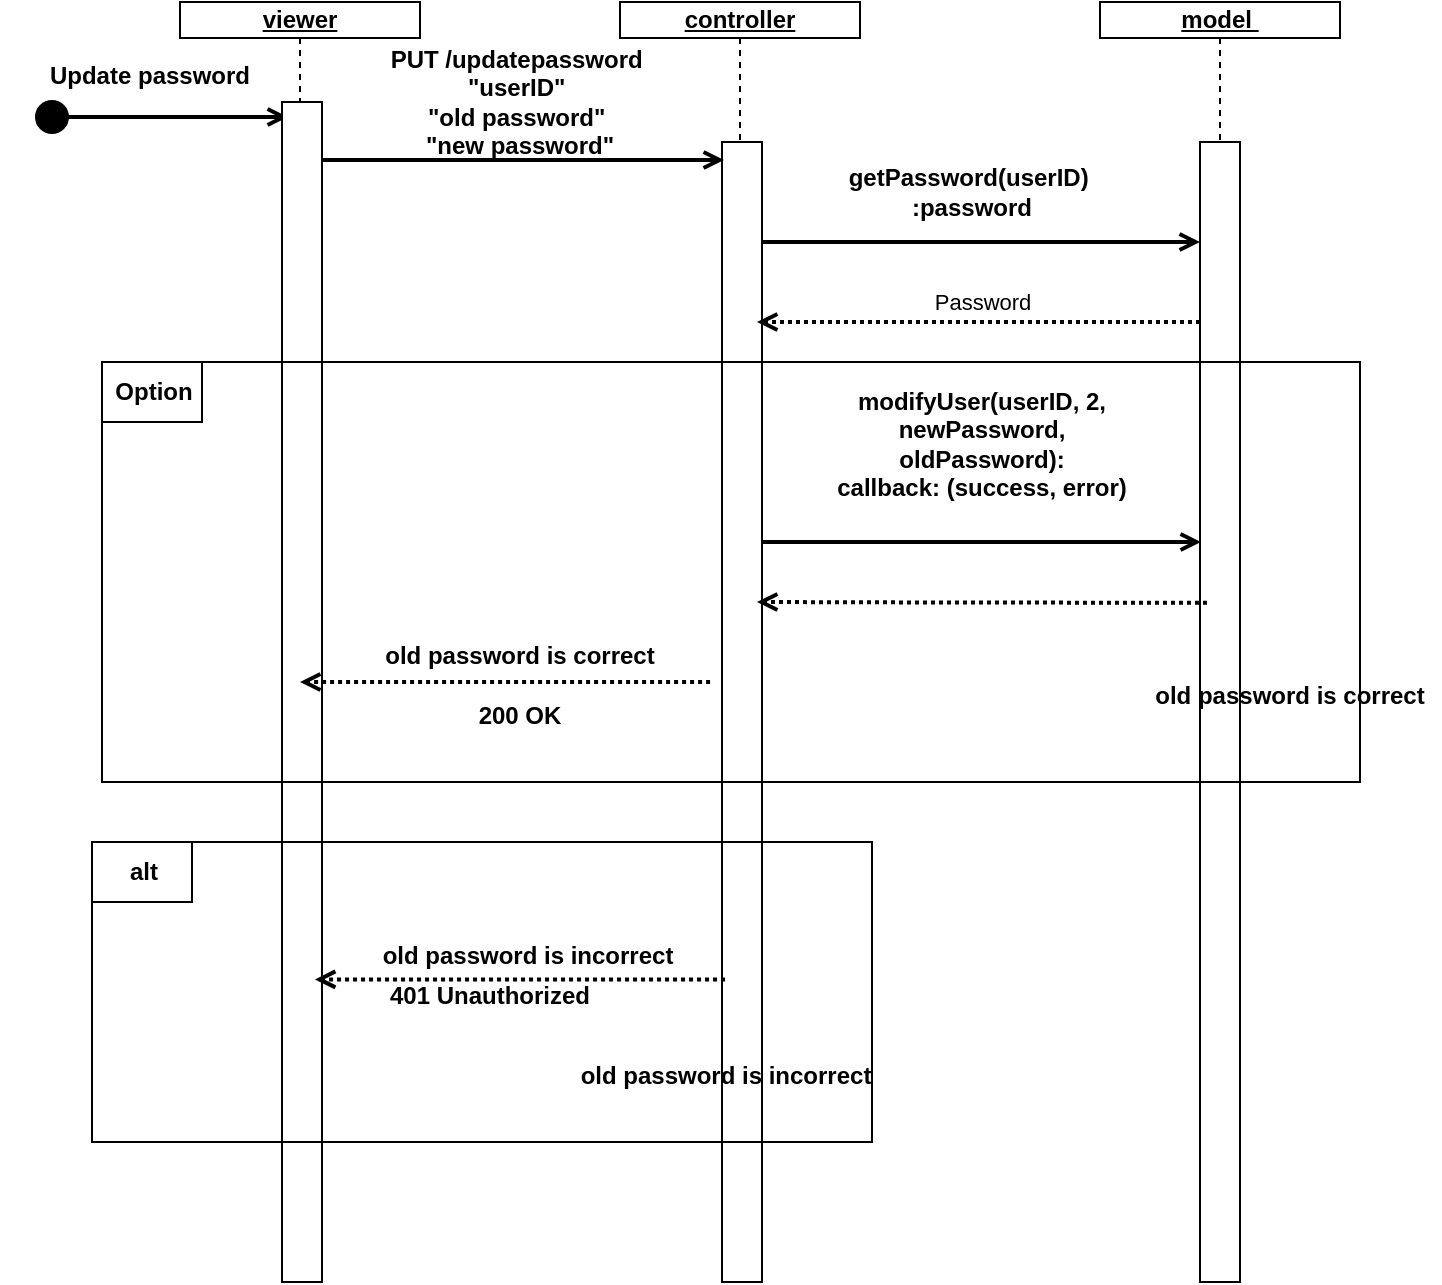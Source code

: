 <mxfile version="17.0.0" type="device"><diagram id="bLNHrJwJ8SVz2Z7P9luw" name="Page-1"><mxGraphModel dx="1185" dy="623" grid="1" gridSize="10" guides="1" tooltips="1" connect="1" arrows="1" fold="1" page="1" pageScale="1" pageWidth="827" pageHeight="1169" math="0" shadow="0"><root><mxCell id="0"/><mxCell id="1" parent="0"/><mxCell id="-ubt34dE8VMtw2WTv6oI-940" style="shape=rect;fillColor=none;strokeColor=none;shadow=0;strokeWidth=1;opacity=100.0;gliffyId=22;" vertex="1" parent="1"><mxGeometry x="300" y="320" width="120" height="100" as="geometry"/></mxCell><mxCell id="-ubt34dE8VMtw2WTv6oI-941" value="&lt;div style='width: 117.0px;height:auto;word-break: break-word;'&gt;&lt;div align=&quot;center&quot;&gt;&lt;span style=&quot;font-size: 12px; font-family: Arial; white-space: pre-wrap; font-weight: bold; text-decoration: underline; line-height: 14px; color: rgb(0, 0, 0);&quot;&gt;viewer&lt;/span&gt;&lt;/div&gt;&lt;/div&gt;" style="shape=rect;shadow=0;strokeWidth=1;fillColor=#FFFFFF;strokeColor=#000000;opacity=100.0;html=1;nl2Br=0;verticalAlign=top;align=center;spacingLeft=0.0;spacingRight=0;spacingTop=-5.0;spacingBottom=2;whiteSpace=wrap;gliffyId=23;" vertex="1" parent="-ubt34dE8VMtw2WTv6oI-940"><mxGeometry width="120" height="18" as="geometry"/></mxCell><mxCell id="-ubt34dE8VMtw2WTv6oI-942" style="shape=line;direction=south;dashed=1;shadow=0;strokeWidth=1;fillColor=#FFFFFF;strokeColor=#000000;opacity=100.0;gliffyId=25;" vertex="1" parent="-ubt34dE8VMtw2WTv6oI-940"><mxGeometry y="18" width="120" height="82" as="geometry"/></mxCell><mxCell id="-ubt34dE8VMtw2WTv6oI-943" style="shape=rect;fillColor=none;strokeColor=none;shadow=0;strokeWidth=1;opacity=100.0;gliffyId=18;" vertex="1" parent="1"><mxGeometry x="520" y="320" width="120" height="100" as="geometry"/></mxCell><mxCell id="-ubt34dE8VMtw2WTv6oI-944" value="&lt;div style='width: 117.0px;height:auto;word-break: break-word;'&gt;&lt;div align=&quot;center&quot;&gt;&lt;span style=&quot;font-size: 12px; font-family: Arial; white-space: pre-wrap; font-weight: bold; text-decoration: underline; line-height: 14px; color: rgb(0, 0, 0);&quot;&gt;controller&lt;/span&gt;&lt;/div&gt;&lt;/div&gt;" style="shape=rect;shadow=0;strokeWidth=1;fillColor=#FFFFFF;strokeColor=#000000;opacity=100.0;html=1;nl2Br=0;verticalAlign=top;align=center;spacingLeft=0.0;spacingRight=0;spacingTop=-5.0;spacingBottom=2;whiteSpace=wrap;gliffyId=19;" vertex="1" parent="-ubt34dE8VMtw2WTv6oI-943"><mxGeometry width="120" height="18" as="geometry"/></mxCell><mxCell id="-ubt34dE8VMtw2WTv6oI-945" style="shape=line;direction=south;dashed=1;shadow=0;strokeWidth=1;fillColor=#FFFFFF;strokeColor=#000000;opacity=100.0;gliffyId=21;" vertex="1" parent="-ubt34dE8VMtw2WTv6oI-943"><mxGeometry y="18" width="120" height="82" as="geometry"/></mxCell><mxCell id="-ubt34dE8VMtw2WTv6oI-946" style="shape=rect;fillColor=none;strokeColor=none;shadow=0;strokeWidth=1;opacity=100.0;gliffyId=14;" vertex="1" parent="1"><mxGeometry x="760" y="320" width="120" height="100" as="geometry"/></mxCell><mxCell id="-ubt34dE8VMtw2WTv6oI-947" value="&lt;div style='width: 117.0px;height:auto;word-break: break-word;'&gt;&lt;div align=&quot;center&quot;&gt;&lt;span style=&quot;font-size: 12px; font-family: Arial; white-space: pre-wrap; font-weight: bold; text-decoration: underline; line-height: 14px; color: rgb(0, 0, 0);&quot;&gt;model &lt;/span&gt;&lt;/div&gt;&lt;div align=&quot;center&quot;&gt;&lt;span style=&quot;font-size: 12px; font-family: Arial; white-space: pre-wrap; font-weight: bold; text-decoration: none; line-height: 14px; color: rgb(0, 0, 0);&quot;&gt;&lt;/span&gt;&lt;/div&gt;&lt;/div&gt;" style="shape=rect;shadow=0;strokeWidth=1;fillColor=#FFFFFF;strokeColor=#000000;opacity=100.0;html=1;nl2Br=0;verticalAlign=top;align=center;spacingLeft=0.0;spacingRight=0;spacingTop=-5.0;spacingBottom=2;whiteSpace=wrap;gliffyId=15;" vertex="1" parent="-ubt34dE8VMtw2WTv6oI-946"><mxGeometry width="120" height="18" as="geometry"/></mxCell><mxCell id="-ubt34dE8VMtw2WTv6oI-948" style="shape=line;direction=south;dashed=1;shadow=0;strokeWidth=1;fillColor=#FFFFFF;strokeColor=#000000;opacity=100.0;gliffyId=17;" vertex="1" parent="-ubt34dE8VMtw2WTv6oI-946"><mxGeometry y="18" width="120" height="82" as="geometry"/></mxCell><mxCell id="-ubt34dE8VMtw2WTv6oI-949" style="shape=ellipse;perimeter=ellipsePerimeter;shadow=0;strokeWidth=2;fillColor=#000000;strokeColor=#000000;opacity=100.0;gliffyId=13;" vertex="1" parent="1"><mxGeometry x="228.5" y="370" width="15" height="15" as="geometry"/></mxCell><mxCell id="-ubt34dE8VMtw2WTv6oI-950" style="shape=filledEdge;strokeWidth=2;strokeColor=#000000;fillColor=none;startArrow=none;startFill=0;startSize=6;endArrow=open;endFill=0;endSize=6;rounded=1;gliffyId=12;edgeStyle=orthogonalEdgeStyle;" edge="1" parent="1" source="-ubt34dE8VMtw2WTv6oI-949"><mxGeometry width="100" height="100" relative="1" as="geometry"><mxPoint x="354.01" y="377.5" as="targetPoint"/><Array as="points"><mxPoint x="243.5" y="377.5"/><mxPoint x="280.337" y="377.5"/><mxPoint x="317.173" y="377.5"/></Array></mxGeometry></mxCell><mxCell id="-ubt34dE8VMtw2WTv6oI-951" value="&lt;div style=&quot;width: 147.0px ; height: auto ; word-break: break-word&quot;&gt;&lt;div align=&quot;center&quot;&gt;&lt;span style=&quot;font-size: 12px ; font-family: &amp;#34;arial&amp;#34; ; white-space: pre-wrap ; font-weight: bold ; line-height: 14px ; color: rgb(0 , 0 , 0)&quot;&gt;Update password&lt;/span&gt;&lt;/div&gt;&lt;/div&gt;" style="text;html=1;nl2Br=0;html=1;nl2Br=0;verticalAlign=middle;align=center;spacingLeft=0.0;spacingRight=0;whiteSpace=wrap;gliffyId=11;" vertex="1" parent="1"><mxGeometry x="210" y="349.5" width="150" height="14" as="geometry"/></mxCell><mxCell id="-ubt34dE8VMtw2WTv6oI-952" style="shape=rect;shadow=0;strokeWidth=1;fillColor=#ffffff;strokeColor=#000000;opacity=100.0;gliffyId=10;" vertex="1" parent="1"><mxGeometry x="351" y="370" width="20" height="590" as="geometry"/></mxCell><mxCell id="-ubt34dE8VMtw2WTv6oI-953" style="shape=rect;shadow=0;strokeWidth=1;fillColor=#ffffff;strokeColor=#000000;opacity=100.0;gliffyId=9;" vertex="1" parent="1"><mxGeometry x="571" y="390" width="20" height="570" as="geometry"/></mxCell><mxCell id="-ubt34dE8VMtw2WTv6oI-954" style="shape=rect;shadow=0;strokeWidth=1;fillColor=#ffffff;strokeColor=#000000;opacity=100.0;gliffyId=8;" vertex="1" parent="1"><mxGeometry x="810" y="390" width="20" height="570" as="geometry"/></mxCell><mxCell id="-ubt34dE8VMtw2WTv6oI-955" style="shape=filledEdge;strokeWidth=2;strokeColor=#000000;fillColor=none;startArrow=none;startFill=0;startSize=6;endArrow=open;endFill=0;endSize=6;rounded=0;gliffyId=7;edgeStyle=orthogonalEdgeStyle;" edge="1" parent="1"><mxGeometry width="100" height="100" relative="1" as="geometry"><mxPoint x="370.978" y="399" as="sourcePoint"/><mxPoint x="572" y="399" as="targetPoint"/></mxGeometry></mxCell><mxCell id="-ubt34dE8VMtw2WTv6oI-956" value="&lt;div style=&quot;width: 157.0px ; height: auto ; word-break: break-word&quot;&gt;&lt;div align=&quot;center&quot;&gt;&lt;span style=&quot;font-size: 12px ; font-family: &amp;#34;arial&amp;#34; ; white-space: pre-wrap ; font-weight: bold ; line-height: 14px ; color: rgb(0 , 0 , 0)&quot;&gt;PUT /updatepassword &lt;/span&gt;&lt;/div&gt;&lt;div align=&quot;center&quot;&gt;&lt;span style=&quot;font-size: 12px ; font-family: &amp;#34;arial&amp;#34; ; white-space: pre-wrap ; font-weight: bold ; line-height: 14px ; color: rgb(0 , 0 , 0)&quot;&gt;&quot;userID&quot; &lt;/span&gt;&lt;/div&gt;&lt;div align=&quot;center&quot;&gt;&lt;span style=&quot;font-size: 12px ; font-family: &amp;#34;arial&amp;#34; ; white-space: pre-wrap ; font-weight: bold ; line-height: 14px ; color: rgb(0 , 0 , 0)&quot;&gt;&quot;old password&quot; &lt;/span&gt;&lt;/div&gt;&lt;div align=&quot;center&quot;&gt;&lt;span style=&quot;font-size: 12px ; font-family: &amp;#34;arial&amp;#34; ; white-space: pre-wrap ; font-weight: bold ; line-height: 14px ; color: rgb(0 , 0 , 0)&quot;&gt;&quot;new password&quot;&lt;/span&gt;&lt;/div&gt;&lt;/div&gt;" style="text;html=1;nl2Br=0;html=1;nl2Br=0;verticalAlign=middle;align=center;spacingLeft=0.0;spacingRight=0;whiteSpace=wrap;gliffyId=6;" vertex="1" parent="1"><mxGeometry x="390" y="342" width="160" height="56" as="geometry"/></mxCell><mxCell id="-ubt34dE8VMtw2WTv6oI-957" style="shape=filledEdge;strokeWidth=2;strokeColor=#000000;fillColor=none;startArrow=none;startFill=0;startSize=6;endArrow=open;endFill=0;endSize=6;rounded=1;gliffyId=5;" edge="1" parent="1"><mxGeometry width="100" height="100" relative="1" as="geometry"><mxPoint x="591.5" y="590" as="sourcePoint"/><mxPoint x="810.5" y="590" as="targetPoint"/></mxGeometry></mxCell><mxCell id="-ubt34dE8VMtw2WTv6oI-958" value="&lt;div style=&quot;width: 167.0px ; height: auto ; word-break: break-word&quot;&gt;&lt;div align=&quot;center&quot;&gt;&lt;div align=&quot;center&quot;&gt;&lt;span style=&quot;font-family: &amp;#34;arial&amp;#34; ; font-weight: bold ; line-height: 14px&quot;&gt;modifyUser(userID, 2, newPassword, oldPassword):&lt;/span&gt;&lt;/div&gt;&lt;div align=&quot;center&quot;&gt;&lt;font face=&quot;arial&quot;&gt;&lt;span&gt;&lt;b&gt;callback: (success, error)&lt;/b&gt;&lt;/span&gt;&lt;/font&gt;&lt;/div&gt;&lt;/div&gt;&lt;/div&gt;" style="text;html=1;nl2Br=0;html=1;nl2Br=0;verticalAlign=middle;align=center;spacingLeft=0.0;spacingRight=0;whiteSpace=wrap;gliffyId=4;" vertex="1" parent="1"><mxGeometry x="616" y="520" width="170" height="42" as="geometry"/></mxCell><mxCell id="-ubt34dE8VMtw2WTv6oI-959" style="shape=filledEdge;strokeWidth=2;strokeColor=#000000;fillColor=none;startArrow=none;startFill=0;startSize=6;endArrow=open;endFill=0;endSize=6;rounded=1;dashed=1;fixDash=1;dashPattern=2.0 2.0;gliffyId=3;edgeStyle=orthogonalEdgeStyle;" edge="1" parent="1"><mxGeometry width="100" height="100" relative="1" as="geometry"><mxPoint x="813.5" y="620.33" as="sourcePoint"/><mxPoint x="588.5" y="619.997" as="targetPoint"/><Array as="points"><mxPoint x="701" y="620.33"/><mxPoint x="701" y="619.997"/></Array></mxGeometry></mxCell><mxCell id="-ubt34dE8VMtw2WTv6oI-960" style="shape=filledEdge;strokeWidth=2;strokeColor=#000000;fillColor=none;startArrow=none;startFill=0;startSize=6;endArrow=open;endFill=0;endSize=6;rounded=1;dashed=1;fixDash=1;dashPattern=2.0 2.0;gliffyId=2;" edge="1" parent="1"><mxGeometry width="100" height="100" relative="1" as="geometry"><mxPoint x="565.039" y="660" as="sourcePoint"/><mxPoint x="360" y="660" as="targetPoint"/></mxGeometry></mxCell><mxCell id="-ubt34dE8VMtw2WTv6oI-961" style="shape=rect;shadow=0;strokeWidth=1;fillColor=none;pointerEvents=0;strokeColor=#000000;opacity=100.0;gliffyId=29;" vertex="1" parent="1"><mxGeometry x="256" y="740" width="390" height="150" as="geometry"/></mxCell><mxCell id="-ubt34dE8VMtw2WTv6oI-962" style="shape=filledEdge;strokeWidth=2;strokeColor=#000000;fillColor=none;startArrow=none;startFill=0;startSize=6;endArrow=open;endFill=0;endSize=6;rounded=1;dashed=1;fixDash=1;dashPattern=2.0 2.0;gliffyId=30;edgeStyle=orthogonalEdgeStyle;" edge="1" parent="1"><mxGeometry width="100" height="100" relative="1" as="geometry"><mxPoint x="572.519" y="808.697" as="sourcePoint"/><mxPoint x="367.48" y="808.697" as="targetPoint"/><Array as="points"><mxPoint x="470.0" y="808.697"/></Array></mxGeometry></mxCell><mxCell id="-ubt34dE8VMtw2WTv6oI-963" value="&lt;div style='width: 43.0px;height:auto;word-break: break-word;'&gt;&lt;div align=&quot;center&quot;&gt;&lt;span style=&quot;font-size: 12px; font-family: Arial; white-space: pre-wrap; font-weight: bold; line-height: 14px; color: rgb(0, 0, 0);&quot;&gt;alt&lt;/span&gt;&lt;/div&gt;&lt;/div&gt;" style="shape=rect;shadow=0;strokeWidth=1;fillColor=#ffffff;strokeColor=#000000;opacity=100.0;html=1;nl2Br=0;verticalAlign=middle;align=center;spacingLeft=2.0;spacingRight=0;whiteSpace=wrap;gliffyId=33;" vertex="1" parent="1"><mxGeometry x="256" y="740" width="50" height="30" as="geometry"/></mxCell><mxCell id="-ubt34dE8VMtw2WTv6oI-964" value="&lt;div style='width: 147.0px;height:auto;word-break: break-word;'&gt;&lt;div align=&quot;center&quot;&gt;&lt;span style=&quot;font-size: 12px; font-family: Arial; white-space: pre-wrap; font-weight: bold; line-height: 14px; color: rgb(0, 0, 0);&quot;&gt;200 OK&lt;/span&gt;&lt;/div&gt;&lt;/div&gt;" style="text;html=1;nl2Br=0;html=1;nl2Br=0;verticalAlign=middle;align=center;spacingLeft=0.0;spacingRight=0;whiteSpace=wrap;gliffyId=37;" vertex="1" parent="1"><mxGeometry x="395" y="670" width="150" height="14" as="geometry"/></mxCell><mxCell id="-ubt34dE8VMtw2WTv6oI-965" value="&lt;div style='width: 147.0px;height:auto;word-break: break-word;'&gt;&lt;div align=&quot;center&quot;&gt;&lt;span style=&quot;font-size: 12px; font-family: Arial; white-space: pre-wrap; font-weight: bold; line-height: 14px; color: rgb(0, 0, 0);&quot;&gt;401 Unauthorized&lt;/span&gt;&lt;/div&gt;&lt;/div&gt;" style="text;html=1;nl2Br=0;html=1;nl2Br=0;verticalAlign=middle;align=center;spacingLeft=0.0;spacingRight=0;whiteSpace=wrap;gliffyId=38;" vertex="1" parent="1"><mxGeometry x="379.5" y="810" width="150" height="14" as="geometry"/></mxCell><mxCell id="-ubt34dE8VMtw2WTv6oI-966" value="&lt;div style='width: 147.0px;height:auto;word-break: break-word;'&gt;&lt;div align=&quot;center&quot;&gt;&lt;span style=&quot;font-size: 12px; font-family: Arial; white-space: pre-wrap; font-weight: bold; line-height: 14px; color: rgb(0, 0, 0);&quot;&gt;old password is correct&lt;/span&gt;&lt;/div&gt;&lt;/div&gt;" style="text;html=1;nl2Br=0;html=1;nl2Br=0;verticalAlign=middle;align=center;spacingLeft=0.0;spacingRight=0;whiteSpace=wrap;gliffyId=39;" vertex="1" parent="1"><mxGeometry x="395" y="640" width="150" height="14" as="geometry"/></mxCell><mxCell id="-ubt34dE8VMtw2WTv6oI-967" value="&lt;div style='width: 147.0px;height:auto;word-break: break-word;'&gt;&lt;div align=&quot;center&quot;&gt;&lt;span style=&quot;font-size: 12px; font-family: Arial; white-space: pre-wrap; font-weight: bold; line-height: 14px; color: rgb(0, 0, 0);&quot;&gt;old password is incorrect&lt;/span&gt;&lt;/div&gt;&lt;/div&gt;" style="text;html=1;nl2Br=0;html=1;nl2Br=0;verticalAlign=middle;align=center;spacingLeft=0.0;spacingRight=0;whiteSpace=wrap;gliffyId=40;" vertex="1" parent="1"><mxGeometry x="398.5" y="790" width="150" height="14" as="geometry"/></mxCell><mxCell id="-ubt34dE8VMtw2WTv6oI-968" style="shape=filledEdge;strokeWidth=2;strokeColor=#000000;fillColor=none;startArrow=none;startFill=0;startSize=6;endArrow=open;endFill=0;endSize=6;rounded=1;gliffyId=5;" edge="1" parent="1"><mxGeometry width="100" height="100" relative="1" as="geometry"><mxPoint x="591" y="440" as="sourcePoint"/><mxPoint x="810" y="440" as="targetPoint"/></mxGeometry></mxCell><mxCell id="-ubt34dE8VMtw2WTv6oI-969" value="&lt;div style=&quot;width: 157.0px ; height: auto ; word-break: break-word&quot;&gt;&lt;div align=&quot;center&quot;&gt;&lt;span style=&quot;font-size: 12px ; font-family: &amp;#34;arial&amp;#34; ; white-space: pre-wrap ; font-weight: bold ; line-height: 14px ; color: rgb(0 , 0 , 0)&quot;&gt;getPassword(userID) &lt;/span&gt;&lt;/div&gt;&lt;div align=&quot;center&quot;&gt;&lt;span style=&quot;font-size: 12px ; font-family: &amp;#34;arial&amp;#34; ; white-space: pre-wrap ; font-weight: bold ; line-height: 14px ; color: rgb(0 , 0 , 0)&quot;&gt;:password&lt;/span&gt;&lt;/div&gt;&lt;/div&gt;" style="text;html=1;nl2Br=0;html=1;nl2Br=0;verticalAlign=middle;align=center;spacingLeft=0.0;spacingRight=0;whiteSpace=wrap;gliffyId=6;" vertex="1" parent="1"><mxGeometry x="616" y="390" width="160" height="50" as="geometry"/></mxCell><mxCell id="-ubt34dE8VMtw2WTv6oI-970" style="shape=filledEdge;strokeWidth=2;strokeColor=#000000;fillColor=none;startArrow=none;startFill=0;startSize=6;endArrow=open;endFill=0;endSize=6;rounded=1;dashed=1;fixDash=1;dashPattern=2.0 2.0;gliffyId=3;edgeStyle=orthogonalEdgeStyle;" edge="1" parent="1"><mxGeometry width="100" height="100" relative="1" as="geometry"><mxPoint x="810" y="480" as="sourcePoint"/><mxPoint x="588.5" y="479.997" as="targetPoint"/><Array as="points"><mxPoint x="701" y="480.33"/><mxPoint x="701" y="479.997"/></Array></mxGeometry></mxCell><mxCell id="-ubt34dE8VMtw2WTv6oI-971" value="Password" style="edgeLabel;html=1;align=center;verticalAlign=middle;resizable=0;points=[];" vertex="1" connectable="0" parent="-ubt34dE8VMtw2WTv6oI-970"><mxGeometry x="-0.386" relative="1" as="geometry"><mxPoint x="-41" y="-10" as="offset"/></mxGeometry></mxCell><mxCell id="-ubt34dE8VMtw2WTv6oI-972" style="shape=rect;shadow=0;strokeWidth=1;fillColor=none;pointerEvents=0;strokeColor=#000000;opacity=100.0;gliffyId=29;" vertex="1" parent="1"><mxGeometry x="261" y="500" width="629" height="210" as="geometry"/></mxCell><mxCell id="-ubt34dE8VMtw2WTv6oI-973" value="&lt;div style=&quot;width: 147.0px ; height: auto ; word-break: break-word&quot;&gt;&lt;div align=&quot;center&quot;&gt;&lt;span style=&quot;font-size: 12px ; font-family: &amp;#34;arial&amp;#34; ; white-space: pre-wrap ; font-weight: bold ; line-height: 14px ; color: rgb(0 , 0 , 0)&quot;&gt;old password is correct&lt;/span&gt;&lt;/div&gt;&lt;/div&gt;" style="text;html=1;nl2Br=0;html=1;nl2Br=0;verticalAlign=middle;align=center;spacingLeft=0.0;spacingRight=0;whiteSpace=wrap;gliffyId=40;" vertex="1" parent="1"><mxGeometry x="780" y="660" width="150" height="14" as="geometry"/></mxCell><mxCell id="-ubt34dE8VMtw2WTv6oI-974" value="&lt;div style=&quot;width: 43.0px ; height: auto ; word-break: break-word&quot;&gt;&lt;div align=&quot;center&quot;&gt;&lt;span style=&quot;font-size: 12px ; font-family: &amp;#34;arial&amp;#34; ; white-space: pre-wrap ; font-weight: bold ; line-height: 14px ; color: rgb(0 , 0 , 0)&quot;&gt;Option&lt;/span&gt;&lt;/div&gt;&lt;/div&gt;" style="shape=rect;shadow=0;strokeWidth=1;fillColor=#ffffff;strokeColor=#000000;opacity=100.0;html=1;nl2Br=0;verticalAlign=middle;align=center;spacingLeft=2.0;spacingRight=0;whiteSpace=wrap;gliffyId=33;" vertex="1" parent="1"><mxGeometry x="261" y="500" width="50" height="30" as="geometry"/></mxCell><mxCell id="-ubt34dE8VMtw2WTv6oI-975" value="&lt;div style=&quot;width: 147.0px ; height: auto ; word-break: break-word&quot;&gt;&lt;div align=&quot;center&quot;&gt;&lt;span style=&quot;font-size: 12px ; font-family: &amp;#34;arial&amp;#34; ; white-space: pre-wrap ; font-weight: bold ; line-height: 14px ; color: rgb(0 , 0 , 0)&quot;&gt;old password is incorrect&lt;/span&gt;&lt;/div&gt;&lt;/div&gt;" style="text;html=1;nl2Br=0;html=1;nl2Br=0;verticalAlign=middle;align=center;spacingLeft=0.0;spacingRight=0;whiteSpace=wrap;gliffyId=40;" vertex="1" parent="1"><mxGeometry x="497.5" y="850" width="150" height="14" as="geometry"/></mxCell></root></mxGraphModel></diagram></mxfile>